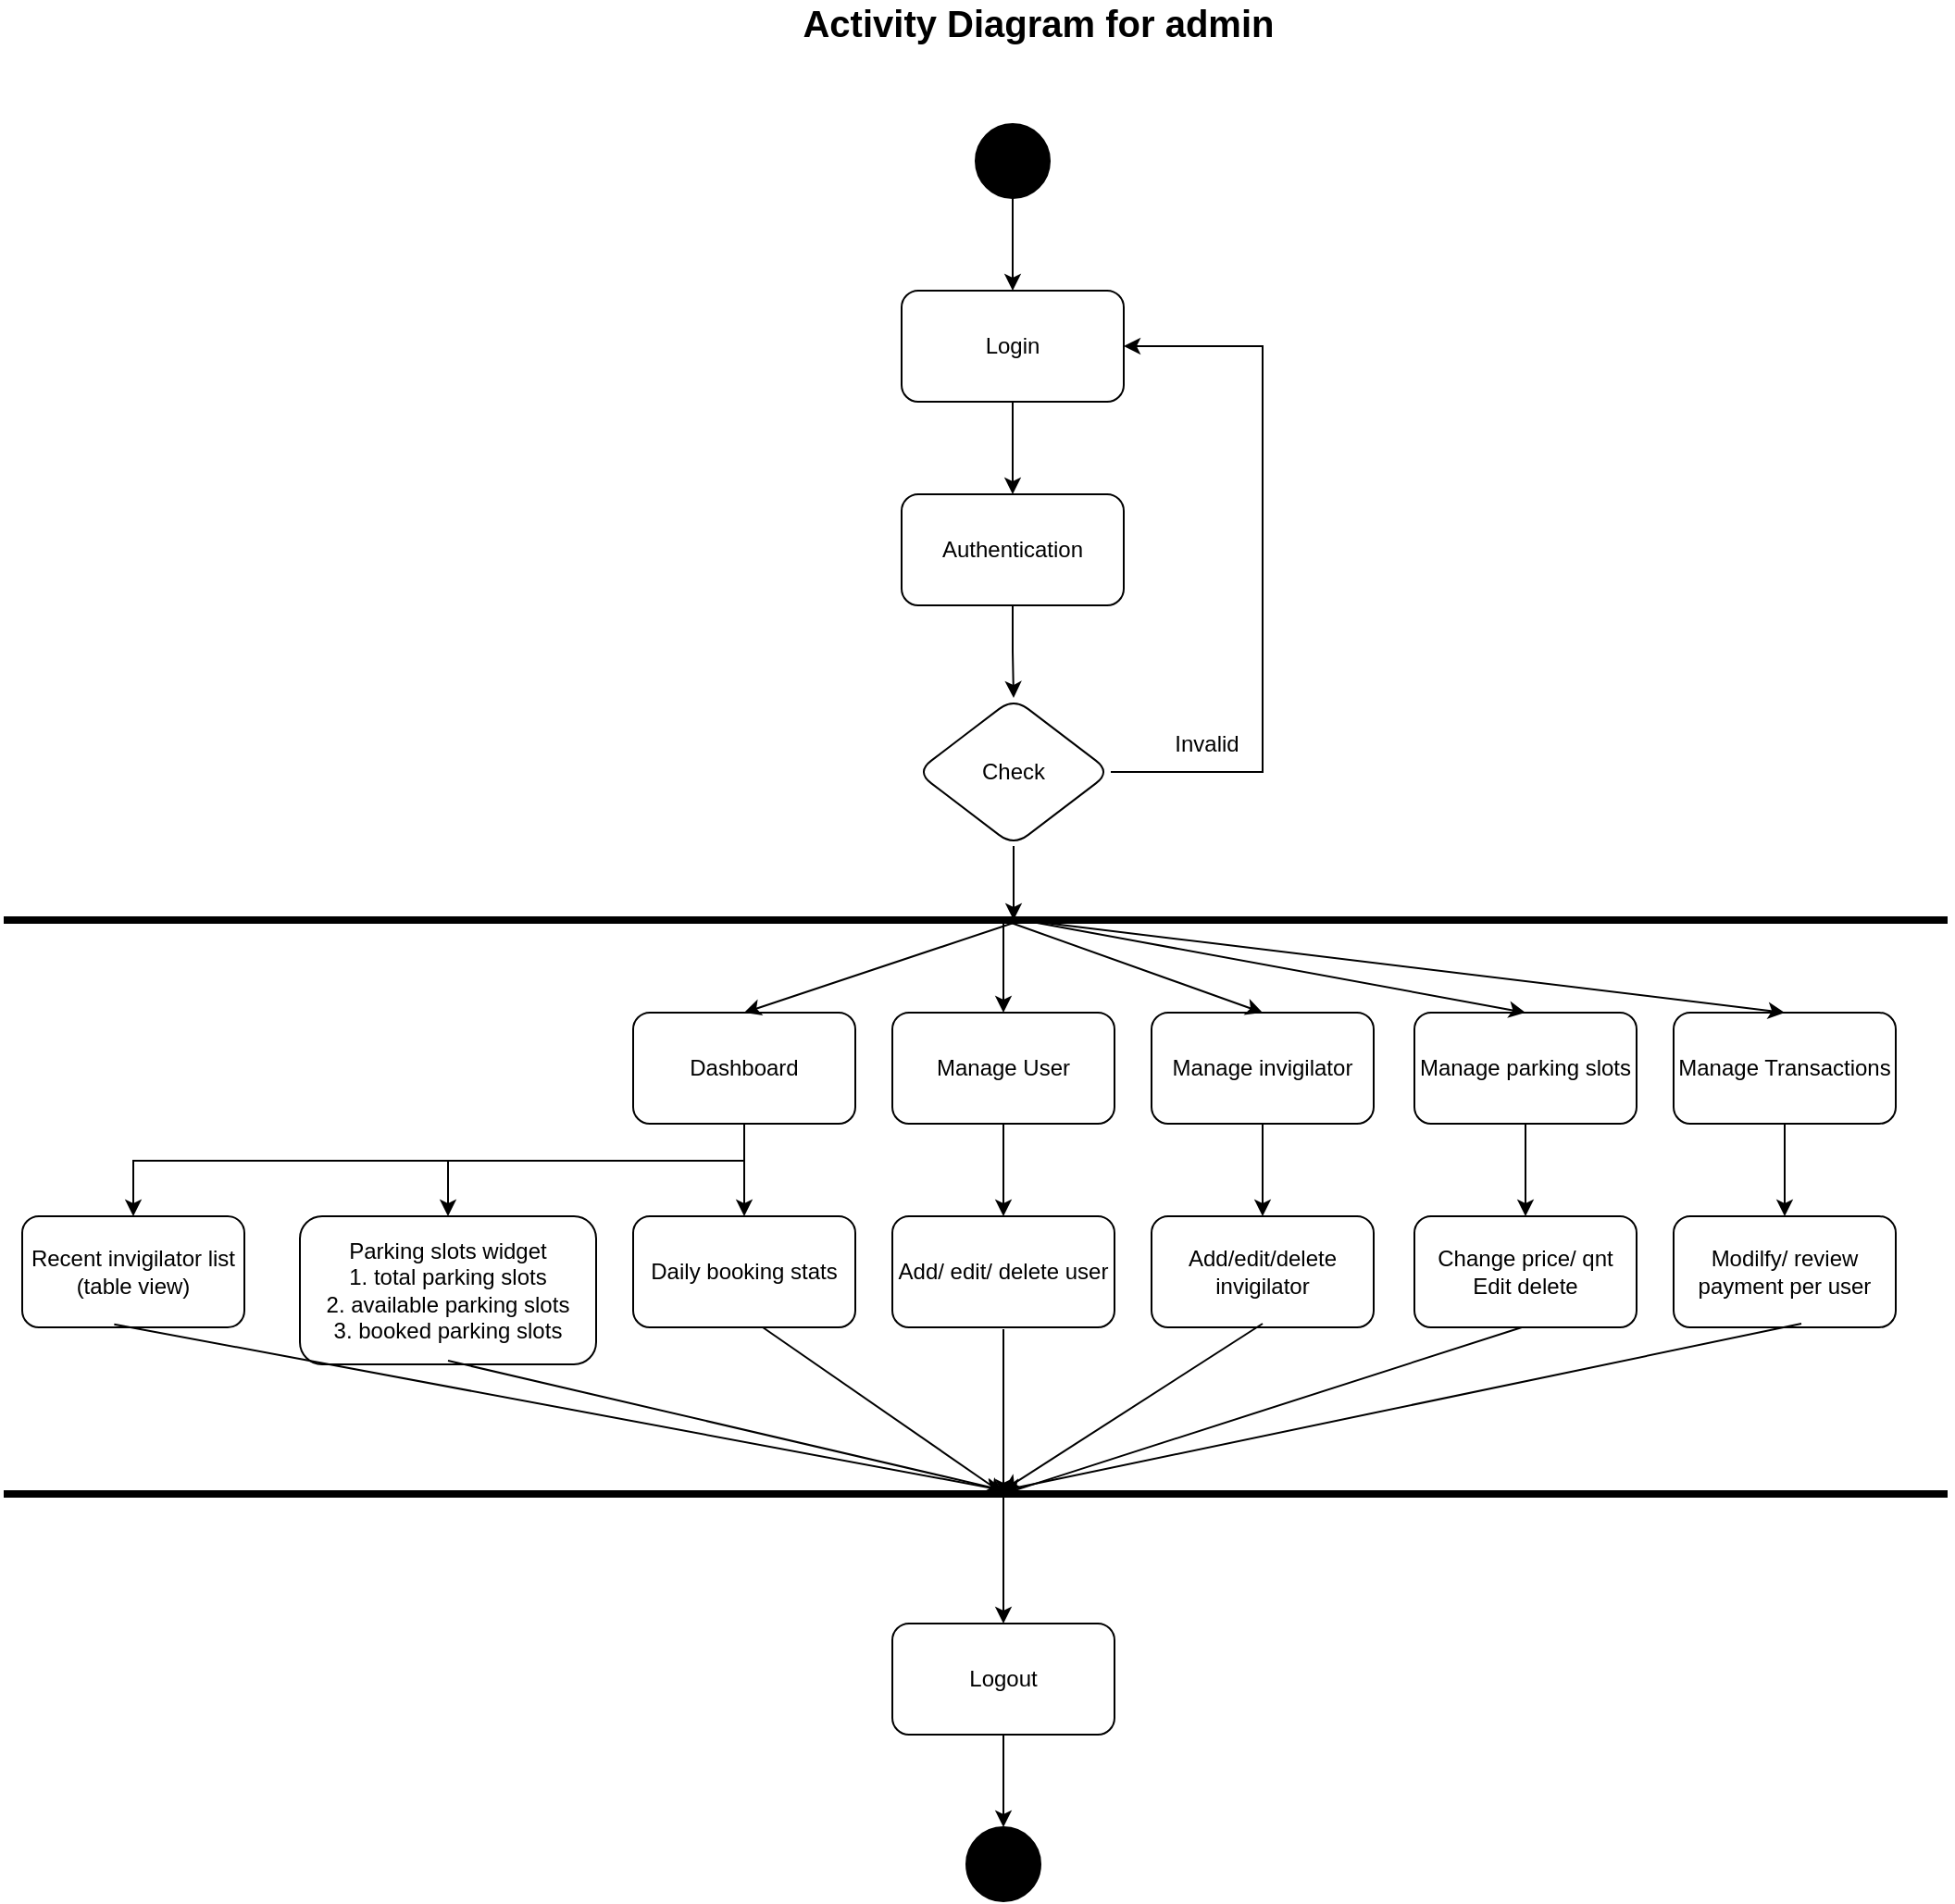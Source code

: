 <mxfile version="22.0.4" type="device">
  <diagram name="Page-1" id="fRrZC5DVIZwb65cGcHzE">
    <mxGraphModel dx="2028" dy="538" grid="1" gridSize="10" guides="1" tooltips="1" connect="1" arrows="1" fold="1" page="1" pageScale="1" pageWidth="850" pageHeight="1100" math="0" shadow="0">
      <root>
        <mxCell id="0" />
        <mxCell id="1" parent="0" />
        <mxCell id="SYo5qzRPqBFDYAl9RvvN-1" value="" style="edgeStyle=orthogonalEdgeStyle;rounded=0;orthogonalLoop=1;jettySize=auto;html=1;" edge="1" parent="1" source="SYo5qzRPqBFDYAl9RvvN-2" target="SYo5qzRPqBFDYAl9RvvN-6">
          <mxGeometry relative="1" as="geometry" />
        </mxCell>
        <mxCell id="SYo5qzRPqBFDYAl9RvvN-2" value="Login" style="rounded=1;whiteSpace=wrap;html=1;" vertex="1" parent="1">
          <mxGeometry x="75" y="180" width="120" height="60" as="geometry" />
        </mxCell>
        <mxCell id="SYo5qzRPqBFDYAl9RvvN-3" style="edgeStyle=orthogonalEdgeStyle;rounded=0;orthogonalLoop=1;jettySize=auto;html=1;" edge="1" parent="1" source="SYo5qzRPqBFDYAl9RvvN-4" target="SYo5qzRPqBFDYAl9RvvN-2">
          <mxGeometry relative="1" as="geometry" />
        </mxCell>
        <mxCell id="SYo5qzRPqBFDYAl9RvvN-4" value="" style="ellipse;whiteSpace=wrap;html=1;aspect=fixed;strokeColor=#000000;fillColor=#000000;" vertex="1" parent="1">
          <mxGeometry x="115" y="90" width="40" height="40" as="geometry" />
        </mxCell>
        <mxCell id="SYo5qzRPqBFDYAl9RvvN-5" value="" style="edgeStyle=orthogonalEdgeStyle;rounded=0;orthogonalLoop=1;jettySize=auto;html=1;" edge="1" parent="1" source="SYo5qzRPqBFDYAl9RvvN-6" target="SYo5qzRPqBFDYAl9RvvN-9">
          <mxGeometry relative="1" as="geometry" />
        </mxCell>
        <mxCell id="SYo5qzRPqBFDYAl9RvvN-6" value="Authentication" style="rounded=1;whiteSpace=wrap;html=1;" vertex="1" parent="1">
          <mxGeometry x="75" y="290" width="120" height="60" as="geometry" />
        </mxCell>
        <mxCell id="SYo5qzRPqBFDYAl9RvvN-7" style="edgeStyle=orthogonalEdgeStyle;rounded=0;orthogonalLoop=1;jettySize=auto;html=1;exitX=1;exitY=0.5;exitDx=0;exitDy=0;" edge="1" parent="1" source="SYo5qzRPqBFDYAl9RvvN-9" target="SYo5qzRPqBFDYAl9RvvN-2">
          <mxGeometry relative="1" as="geometry">
            <mxPoint x="188" y="450" as="sourcePoint" />
            <mxPoint x="247.5" y="260" as="targetPoint" />
            <Array as="points">
              <mxPoint x="270" y="440" />
              <mxPoint x="270" y="210" />
            </Array>
          </mxGeometry>
        </mxCell>
        <mxCell id="SYo5qzRPqBFDYAl9RvvN-8" style="edgeStyle=orthogonalEdgeStyle;rounded=0;orthogonalLoop=1;jettySize=auto;html=1;" edge="1" parent="1" source="SYo5qzRPqBFDYAl9RvvN-9">
          <mxGeometry relative="1" as="geometry">
            <mxPoint x="135.5" y="520" as="targetPoint" />
          </mxGeometry>
        </mxCell>
        <mxCell id="SYo5qzRPqBFDYAl9RvvN-9" value="Check" style="rhombus;whiteSpace=wrap;html=1;rounded=1;" vertex="1" parent="1">
          <mxGeometry x="83" y="400" width="105" height="80" as="geometry" />
        </mxCell>
        <mxCell id="SYo5qzRPqBFDYAl9RvvN-10" value="Invalid" style="text;html=1;strokeColor=none;fillColor=none;align=center;verticalAlign=middle;whiteSpace=wrap;rounded=0;" vertex="1" parent="1">
          <mxGeometry x="210" y="410" width="60" height="30" as="geometry" />
        </mxCell>
        <mxCell id="SYo5qzRPqBFDYAl9RvvN-11" value="" style="endArrow=none;html=1;rounded=0;jumpSize=12;endSize=18;strokeWidth=4;" edge="1" parent="1">
          <mxGeometry width="50" height="50" relative="1" as="geometry">
            <mxPoint x="-410" y="520" as="sourcePoint" />
            <mxPoint x="640" y="520" as="targetPoint" />
          </mxGeometry>
        </mxCell>
        <mxCell id="SYo5qzRPqBFDYAl9RvvN-12" value="" style="edgeStyle=orthogonalEdgeStyle;rounded=0;orthogonalLoop=1;jettySize=auto;html=1;" edge="1" parent="1" source="SYo5qzRPqBFDYAl9RvvN-13" target="SYo5qzRPqBFDYAl9RvvN-27">
          <mxGeometry relative="1" as="geometry" />
        </mxCell>
        <mxCell id="SYo5qzRPqBFDYAl9RvvN-13" value="Manage User" style="rounded=1;whiteSpace=wrap;html=1;" vertex="1" parent="1">
          <mxGeometry x="70" y="570" width="120" height="60" as="geometry" />
        </mxCell>
        <mxCell id="SYo5qzRPqBFDYAl9RvvN-14" value="" style="edgeStyle=orthogonalEdgeStyle;rounded=0;orthogonalLoop=1;jettySize=auto;html=1;" edge="1" parent="1" source="SYo5qzRPqBFDYAl9RvvN-15" target="SYo5qzRPqBFDYAl9RvvN-28">
          <mxGeometry relative="1" as="geometry" />
        </mxCell>
        <mxCell id="SYo5qzRPqBFDYAl9RvvN-15" value="Manage invigilator" style="rounded=1;whiteSpace=wrap;html=1;" vertex="1" parent="1">
          <mxGeometry x="210" y="570" width="120" height="60" as="geometry" />
        </mxCell>
        <mxCell id="SYo5qzRPqBFDYAl9RvvN-16" value="" style="edgeStyle=orthogonalEdgeStyle;rounded=0;orthogonalLoop=1;jettySize=auto;html=1;" edge="1" parent="1" source="SYo5qzRPqBFDYAl9RvvN-17" target="SYo5qzRPqBFDYAl9RvvN-29">
          <mxGeometry relative="1" as="geometry" />
        </mxCell>
        <mxCell id="SYo5qzRPqBFDYAl9RvvN-17" value="Manage parking slots" style="rounded=1;whiteSpace=wrap;html=1;" vertex="1" parent="1">
          <mxGeometry x="352" y="570" width="120" height="60" as="geometry" />
        </mxCell>
        <mxCell id="SYo5qzRPqBFDYAl9RvvN-18" value="" style="edgeStyle=orthogonalEdgeStyle;rounded=0;orthogonalLoop=1;jettySize=auto;html=1;" edge="1" parent="1" source="SYo5qzRPqBFDYAl9RvvN-19" target="SYo5qzRPqBFDYAl9RvvN-30">
          <mxGeometry relative="1" as="geometry" />
        </mxCell>
        <mxCell id="SYo5qzRPqBFDYAl9RvvN-19" value="Manage Transactions" style="rounded=1;whiteSpace=wrap;html=1;" vertex="1" parent="1">
          <mxGeometry x="492" y="570" width="120" height="60" as="geometry" />
        </mxCell>
        <mxCell id="SYo5qzRPqBFDYAl9RvvN-20" value="" style="edgeStyle=orthogonalEdgeStyle;rounded=0;orthogonalLoop=1;jettySize=auto;html=1;" edge="1" parent="1" source="SYo5qzRPqBFDYAl9RvvN-23" target="SYo5qzRPqBFDYAl9RvvN-24">
          <mxGeometry relative="1" as="geometry" />
        </mxCell>
        <mxCell id="SYo5qzRPqBFDYAl9RvvN-21" value="" style="edgeStyle=orthogonalEdgeStyle;rounded=0;orthogonalLoop=1;jettySize=auto;html=1;exitX=0.5;exitY=1;exitDx=0;exitDy=0;" edge="1" parent="1" source="SYo5qzRPqBFDYAl9RvvN-23" target="SYo5qzRPqBFDYAl9RvvN-25">
          <mxGeometry relative="1" as="geometry">
            <Array as="points">
              <mxPoint x="-10" y="650" />
              <mxPoint x="-170" y="650" />
            </Array>
          </mxGeometry>
        </mxCell>
        <mxCell id="SYo5qzRPqBFDYAl9RvvN-22" value="" style="edgeStyle=orthogonalEdgeStyle;rounded=0;orthogonalLoop=1;jettySize=auto;html=1;exitX=0.5;exitY=1;exitDx=0;exitDy=0;" edge="1" parent="1" source="SYo5qzRPqBFDYAl9RvvN-23" target="SYo5qzRPqBFDYAl9RvvN-26">
          <mxGeometry relative="1" as="geometry">
            <Array as="points">
              <mxPoint x="-10" y="650" />
              <mxPoint x="-340" y="650" />
            </Array>
          </mxGeometry>
        </mxCell>
        <mxCell id="SYo5qzRPqBFDYAl9RvvN-23" value="Dashboard" style="rounded=1;whiteSpace=wrap;html=1;" vertex="1" parent="1">
          <mxGeometry x="-70" y="570" width="120" height="60" as="geometry" />
        </mxCell>
        <mxCell id="SYo5qzRPqBFDYAl9RvvN-24" value="Daily booking stats" style="rounded=1;whiteSpace=wrap;html=1;" vertex="1" parent="1">
          <mxGeometry x="-70" y="680" width="120" height="60" as="geometry" />
        </mxCell>
        <mxCell id="SYo5qzRPqBFDYAl9RvvN-25" value="Parking slots widget&lt;br&gt;1. total parking slots&lt;br&gt;2. available parking slots&lt;br&gt;3. booked parking slots" style="rounded=1;whiteSpace=wrap;html=1;" vertex="1" parent="1">
          <mxGeometry x="-250" y="680" width="160" height="80" as="geometry" />
        </mxCell>
        <mxCell id="SYo5qzRPqBFDYAl9RvvN-26" value="Recent&amp;nbsp;invigilator list (table view)" style="rounded=1;whiteSpace=wrap;html=1;" vertex="1" parent="1">
          <mxGeometry x="-400" y="680" width="120" height="60" as="geometry" />
        </mxCell>
        <mxCell id="SYo5qzRPqBFDYAl9RvvN-27" value="Add/ edit/ delete user" style="rounded=1;whiteSpace=wrap;html=1;" vertex="1" parent="1">
          <mxGeometry x="70" y="680" width="120" height="60" as="geometry" />
        </mxCell>
        <mxCell id="SYo5qzRPqBFDYAl9RvvN-28" value="Add/edit/delete invigilator" style="rounded=1;whiteSpace=wrap;html=1;" vertex="1" parent="1">
          <mxGeometry x="210" y="680" width="120" height="60" as="geometry" />
        </mxCell>
        <mxCell id="SYo5qzRPqBFDYAl9RvvN-29" value="Change price/ qnt&lt;br&gt;Edit delete" style="rounded=1;whiteSpace=wrap;html=1;" vertex="1" parent="1">
          <mxGeometry x="352" y="680" width="120" height="60" as="geometry" />
        </mxCell>
        <mxCell id="SYo5qzRPqBFDYAl9RvvN-30" value="Modilfy/ review payment per user" style="rounded=1;whiteSpace=wrap;html=1;" vertex="1" parent="1">
          <mxGeometry x="492" y="680" width="120" height="60" as="geometry" />
        </mxCell>
        <mxCell id="SYo5qzRPqBFDYAl9RvvN-31" value="" style="endArrow=none;html=1;rounded=0;jumpSize=12;endSize=18;strokeWidth=4;" edge="1" parent="1">
          <mxGeometry width="50" height="50" relative="1" as="geometry">
            <mxPoint x="-410" y="830" as="sourcePoint" />
            <mxPoint x="640" y="830" as="targetPoint" />
          </mxGeometry>
        </mxCell>
        <mxCell id="SYo5qzRPqBFDYAl9RvvN-32" value="" style="edgeStyle=orthogonalEdgeStyle;rounded=0;orthogonalLoop=1;jettySize=auto;html=1;entryX=0.5;entryY=0;entryDx=0;entryDy=0;" edge="1" parent="1" source="SYo5qzRPqBFDYAl9RvvN-33" target="SYo5qzRPqBFDYAl9RvvN-34">
          <mxGeometry relative="1" as="geometry">
            <mxPoint x="130" y="1010" as="targetPoint" />
          </mxGeometry>
        </mxCell>
        <mxCell id="SYo5qzRPqBFDYAl9RvvN-33" value="Logout" style="rounded=1;whiteSpace=wrap;html=1;" vertex="1" parent="1">
          <mxGeometry x="70" y="900" width="120" height="60" as="geometry" />
        </mxCell>
        <mxCell id="SYo5qzRPqBFDYAl9RvvN-34" value="" style="ellipse;whiteSpace=wrap;html=1;aspect=fixed;strokeColor=#000000;fillColor=#000000;" vertex="1" parent="1">
          <mxGeometry x="110" y="1010" width="40" height="40" as="geometry" />
        </mxCell>
        <mxCell id="SYo5qzRPqBFDYAl9RvvN-35" value="" style="endArrow=classic;html=1;rounded=0;exitX=0.414;exitY=1.006;exitDx=0;exitDy=0;exitPerimeter=0;" edge="1" parent="1">
          <mxGeometry width="50" height="50" relative="1" as="geometry">
            <mxPoint x="-350.32" y="738.36" as="sourcePoint" />
            <mxPoint x="130" y="828" as="targetPoint" />
          </mxGeometry>
        </mxCell>
        <mxCell id="SYo5qzRPqBFDYAl9RvvN-36" value="" style="endArrow=classic;html=1;rounded=0;exitX=0.414;exitY=1.006;exitDx=0;exitDy=0;exitPerimeter=0;" edge="1" parent="1">
          <mxGeometry width="50" height="50" relative="1" as="geometry">
            <mxPoint x="-170" y="758" as="sourcePoint" />
            <mxPoint x="130" y="828" as="targetPoint" />
          </mxGeometry>
        </mxCell>
        <mxCell id="SYo5qzRPqBFDYAl9RvvN-37" value="" style="endArrow=classic;html=1;rounded=0;exitX=0.414;exitY=1.006;exitDx=0;exitDy=0;exitPerimeter=0;" edge="1" parent="1">
          <mxGeometry width="50" height="50" relative="1" as="geometry">
            <mxPoint y="740" as="sourcePoint" />
            <mxPoint x="130" y="830" as="targetPoint" />
          </mxGeometry>
        </mxCell>
        <mxCell id="SYo5qzRPqBFDYAl9RvvN-38" value="" style="endArrow=classic;html=1;rounded=0;exitX=0.414;exitY=1.006;exitDx=0;exitDy=0;exitPerimeter=0;" edge="1" parent="1">
          <mxGeometry width="50" height="50" relative="1" as="geometry">
            <mxPoint x="130" y="741" as="sourcePoint" />
            <mxPoint x="130" y="831" as="targetPoint" />
          </mxGeometry>
        </mxCell>
        <mxCell id="SYo5qzRPqBFDYAl9RvvN-39" value="" style="endArrow=classic;html=1;rounded=0;exitX=0.414;exitY=1.006;exitDx=0;exitDy=0;exitPerimeter=0;" edge="1" parent="1">
          <mxGeometry width="50" height="50" relative="1" as="geometry">
            <mxPoint x="270" y="738" as="sourcePoint" />
            <mxPoint x="130" y="828" as="targetPoint" />
          </mxGeometry>
        </mxCell>
        <mxCell id="SYo5qzRPqBFDYAl9RvvN-40" value="" style="endArrow=classic;html=1;rounded=0;exitX=0.414;exitY=1.006;exitDx=0;exitDy=0;exitPerimeter=0;" edge="1" parent="1">
          <mxGeometry width="50" height="50" relative="1" as="geometry">
            <mxPoint x="410" y="740" as="sourcePoint" />
            <mxPoint x="130" y="830" as="targetPoint" />
          </mxGeometry>
        </mxCell>
        <mxCell id="SYo5qzRPqBFDYAl9RvvN-41" value="" style="endArrow=classic;html=1;rounded=0;exitX=0.414;exitY=1.006;exitDx=0;exitDy=0;exitPerimeter=0;" edge="1" parent="1">
          <mxGeometry width="50" height="50" relative="1" as="geometry">
            <mxPoint x="561" y="738" as="sourcePoint" />
            <mxPoint x="130" y="828" as="targetPoint" />
          </mxGeometry>
        </mxCell>
        <mxCell id="SYo5qzRPqBFDYAl9RvvN-42" value="" style="endArrow=classic;html=1;rounded=0;entryX=0.5;entryY=0;entryDx=0;entryDy=0;" edge="1" parent="1" target="SYo5qzRPqBFDYAl9RvvN-33">
          <mxGeometry width="50" height="50" relative="1" as="geometry">
            <mxPoint x="130" y="830" as="sourcePoint" />
            <mxPoint x="-30" y="680" as="targetPoint" />
          </mxGeometry>
        </mxCell>
        <mxCell id="SYo5qzRPqBFDYAl9RvvN-43" value="" style="endArrow=classic;html=1;rounded=0;entryX=0.5;entryY=0;entryDx=0;entryDy=0;" edge="1" parent="1" target="SYo5qzRPqBFDYAl9RvvN-23">
          <mxGeometry width="50" height="50" relative="1" as="geometry">
            <mxPoint x="140" y="520" as="sourcePoint" />
            <mxPoint x="70" y="470" as="targetPoint" />
          </mxGeometry>
        </mxCell>
        <mxCell id="SYo5qzRPqBFDYAl9RvvN-44" value="" style="endArrow=classic;html=1;rounded=0;entryX=0.5;entryY=0;entryDx=0;entryDy=0;" edge="1" parent="1" target="SYo5qzRPqBFDYAl9RvvN-19">
          <mxGeometry width="50" height="50" relative="1" as="geometry">
            <mxPoint x="140" y="520" as="sourcePoint" />
            <mxPoint x="10" y="580" as="targetPoint" />
          </mxGeometry>
        </mxCell>
        <mxCell id="SYo5qzRPqBFDYAl9RvvN-45" value="" style="endArrow=classic;html=1;rounded=0;entryX=0.5;entryY=0;entryDx=0;entryDy=0;" edge="1" parent="1" target="SYo5qzRPqBFDYAl9RvvN-17">
          <mxGeometry width="50" height="50" relative="1" as="geometry">
            <mxPoint x="140" y="520" as="sourcePoint" />
            <mxPoint x="552" y="580" as="targetPoint" />
          </mxGeometry>
        </mxCell>
        <mxCell id="SYo5qzRPqBFDYAl9RvvN-46" value="" style="endArrow=classic;html=1;rounded=0;entryX=0.5;entryY=0;entryDx=0;entryDy=0;" edge="1" parent="1" target="SYo5qzRPqBFDYAl9RvvN-15">
          <mxGeometry width="50" height="50" relative="1" as="geometry">
            <mxPoint x="130" y="520" as="sourcePoint" />
            <mxPoint x="402" y="580" as="targetPoint" />
          </mxGeometry>
        </mxCell>
        <mxCell id="SYo5qzRPqBFDYAl9RvvN-47" value="" style="endArrow=classic;html=1;rounded=0;entryX=0.5;entryY=0;entryDx=0;entryDy=0;" edge="1" parent="1" target="SYo5qzRPqBFDYAl9RvvN-13">
          <mxGeometry width="50" height="50" relative="1" as="geometry">
            <mxPoint x="130" y="520" as="sourcePoint" />
            <mxPoint x="250" y="580" as="targetPoint" />
          </mxGeometry>
        </mxCell>
        <mxCell id="SYo5qzRPqBFDYAl9RvvN-48" value="Activity Diagram for admin" style="text;html=1;strokeColor=none;fillColor=none;align=center;verticalAlign=middle;whiteSpace=wrap;rounded=0;fontStyle=1;fontSize=20;" vertex="1" parent="1">
          <mxGeometry y="30" width="297.5" height="10" as="geometry" />
        </mxCell>
      </root>
    </mxGraphModel>
  </diagram>
</mxfile>
